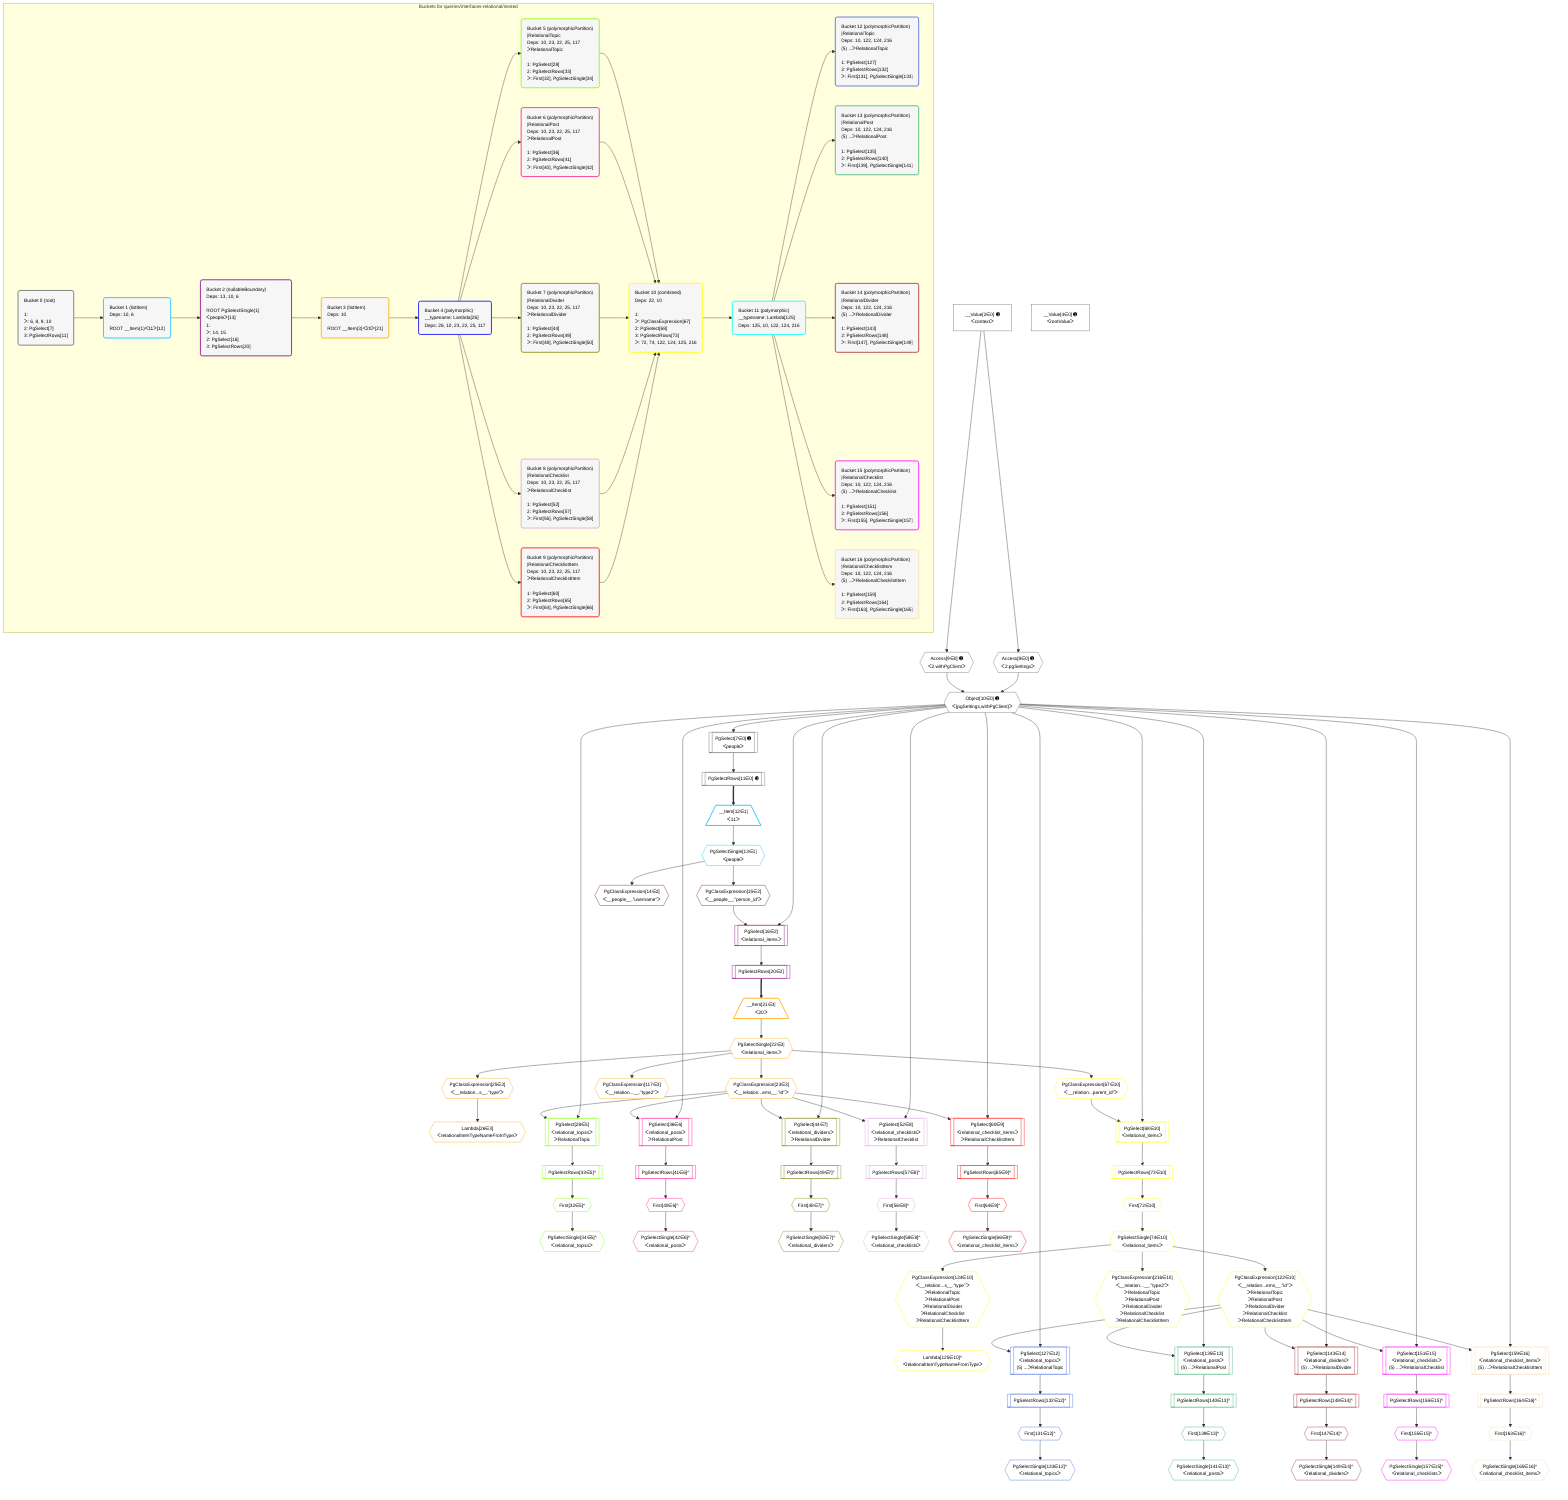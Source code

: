 %%{init: {'themeVariables': { 'fontSize': '12px'}}}%%
graph TD
    classDef path fill:#eee,stroke:#000,color:#000
    classDef plan fill:#fff,stroke-width:1px,color:#000
    classDef itemplan fill:#fff,stroke-width:2px,color:#000
    classDef unbatchedplan fill:#dff,stroke-width:1px,color:#000
    classDef sideeffectplan fill:#fcc,stroke-width:2px,color:#000
    classDef bucket fill:#f6f6f6,color:#000,stroke-width:2px,text-align:left

    subgraph "Buckets for queries/interfaces-relational/nested"
    Bucket0("Bucket 0 (root)<br /><br />1: <br />ᐳ: 6, 8, 9, 10<br />2: PgSelect[7]<br />3: PgSelectRows[11]"):::bucket
    Bucket1("Bucket 1 (listItem)<br />Deps: 10, 6<br /><br />ROOT __Item{1}ᐸ11ᐳ[12]"):::bucket
    Bucket2("Bucket 2 (nullableBoundary)<br />Deps: 13, 10, 6<br /><br />ROOT PgSelectSingle{1}ᐸpeopleᐳ[13]<br />1: <br />ᐳ: 14, 15<br />2: PgSelect[16]<br />3: PgSelectRows[20]"):::bucket
    Bucket3("Bucket 3 (listItem)<br />Deps: 10<br /><br />ROOT __Item{3}ᐸ20ᐳ[21]"):::bucket
    Bucket4("Bucket 4 (polymorphic)<br />__typename: Lambda[26]<br />Deps: 26, 10, 23, 22, 25, 117"):::bucket
    Bucket5("Bucket 5 (polymorphicPartition)<br />|RelationalTopic<br />Deps: 10, 23, 22, 25, 117<br />ᐳRelationalTopic<br /><br />1: PgSelect[28]<br />2: PgSelectRows[33]<br />ᐳ: First[32], PgSelectSingle[34]"):::bucket
    Bucket6("Bucket 6 (polymorphicPartition)<br />|RelationalPost<br />Deps: 10, 23, 22, 25, 117<br />ᐳRelationalPost<br /><br />1: PgSelect[36]<br />2: PgSelectRows[41]<br />ᐳ: First[40], PgSelectSingle[42]"):::bucket
    Bucket7("Bucket 7 (polymorphicPartition)<br />|RelationalDivider<br />Deps: 10, 23, 22, 25, 117<br />ᐳRelationalDivider<br /><br />1: PgSelect[44]<br />2: PgSelectRows[49]<br />ᐳ: First[48], PgSelectSingle[50]"):::bucket
    Bucket8("Bucket 8 (polymorphicPartition)<br />|RelationalChecklist<br />Deps: 10, 23, 22, 25, 117<br />ᐳRelationalChecklist<br /><br />1: PgSelect[52]<br />2: PgSelectRows[57]<br />ᐳ: First[56], PgSelectSingle[58]"):::bucket
    Bucket9("Bucket 9 (polymorphicPartition)<br />|RelationalChecklistItem<br />Deps: 10, 23, 22, 25, 117<br />ᐳRelationalChecklistItem<br /><br />1: PgSelect[60]<br />2: PgSelectRows[65]<br />ᐳ: First[64], PgSelectSingle[66]"):::bucket
    Bucket10("Bucket 10 (combined)<br />Deps: 22, 10<br /><br />1: <br />ᐳ: PgClassExpression[67]<br />2: PgSelect[68]<br />3: PgSelectRows[73]<br />ᐳ: 72, 74, 122, 124, 125, 216"):::bucket
    Bucket11("Bucket 11 (polymorphic)<br />__typename: Lambda[125]<br />Deps: 125, 10, 122, 124, 216"):::bucket
    Bucket12("Bucket 12 (polymorphicPartition)<br />|RelationalTopic<br />Deps: 10, 122, 124, 216<br />(5) ...ᐳRelationalTopic<br /><br />1: PgSelect[127]<br />2: PgSelectRows[132]<br />ᐳ: First[131], PgSelectSingle[133]"):::bucket
    Bucket13("Bucket 13 (polymorphicPartition)<br />|RelationalPost<br />Deps: 10, 122, 124, 216<br />(5) ...ᐳRelationalPost<br /><br />1: PgSelect[135]<br />2: PgSelectRows[140]<br />ᐳ: First[139], PgSelectSingle[141]"):::bucket
    Bucket14("Bucket 14 (polymorphicPartition)<br />|RelationalDivider<br />Deps: 10, 122, 124, 216<br />(5) ...ᐳRelationalDivider<br /><br />1: PgSelect[143]<br />2: PgSelectRows[148]<br />ᐳ: First[147], PgSelectSingle[149]"):::bucket
    Bucket15("Bucket 15 (polymorphicPartition)<br />|RelationalChecklist<br />Deps: 10, 122, 124, 216<br />(5) ...ᐳRelationalChecklist<br /><br />1: PgSelect[151]<br />2: PgSelectRows[156]<br />ᐳ: First[155], PgSelectSingle[157]"):::bucket
    Bucket16("Bucket 16 (polymorphicPartition)<br />|RelationalChecklistItem<br />Deps: 10, 122, 124, 216<br />(5) ...ᐳRelationalChecklistItem<br /><br />1: PgSelect[159]<br />2: PgSelectRows[164]<br />ᐳ: First[163], PgSelectSingle[165]"):::bucket
    end
    Bucket0 --> Bucket1
    Bucket1 --> Bucket2
    Bucket2 --> Bucket3
    Bucket3 --> Bucket4
    Bucket4 --> Bucket5 & Bucket6 & Bucket7 & Bucket8 & Bucket9
    Bucket5 --> Bucket10
    Bucket6 --> Bucket10
    Bucket7 --> Bucket10
    Bucket8 --> Bucket10
    Bucket9 --> Bucket10
    Bucket10 --> Bucket11
    Bucket11 --> Bucket12 & Bucket13 & Bucket14 & Bucket15 & Bucket16

    %% plan dependencies
    PgSelect7[["PgSelect[7∈0] ➊<br />ᐸpeopleᐳ"]]:::plan
    Object10{{"Object[10∈0] ➊<br />ᐸ{pgSettings,withPgClient}ᐳ"}}:::plan
    Object10 --> PgSelect7
    Access8{{"Access[8∈0] ➊<br />ᐸ2.pgSettingsᐳ"}}:::plan
    Access9{{"Access[9∈0] ➊<br />ᐸ2.withPgClientᐳ"}}:::plan
    Access8 & Access9 --> Object10
    __Value2["__Value[2∈0] ➊<br />ᐸcontextᐳ"]:::plan
    __Value2 --> Access8
    __Value2 --> Access9
    PgSelectRows11[["PgSelectRows[11∈0] ➊"]]:::plan
    PgSelect7 --> PgSelectRows11
    __Value4["__Value[4∈0] ➊<br />ᐸrootValueᐳ"]:::plan
    __Item12[/"__Item[12∈1]<br />ᐸ11ᐳ"\]:::itemplan
    PgSelectRows11 ==> __Item12
    PgSelectSingle13{{"PgSelectSingle[13∈1]<br />ᐸpeopleᐳ"}}:::plan
    __Item12 --> PgSelectSingle13
    PgSelect16[["PgSelect[16∈2]<br />ᐸrelational_itemsᐳ"]]:::plan
    PgClassExpression15{{"PgClassExpression[15∈2]<br />ᐸ__people__.”person_id”ᐳ"}}:::plan
    Object10 & PgClassExpression15 --> PgSelect16
    PgClassExpression14{{"PgClassExpression[14∈2]<br />ᐸ__people__.”username”ᐳ"}}:::plan
    PgSelectSingle13 --> PgClassExpression14
    PgSelectSingle13 --> PgClassExpression15
    PgSelectRows20[["PgSelectRows[20∈2]"]]:::plan
    PgSelect16 --> PgSelectRows20
    __Item21[/"__Item[21∈3]<br />ᐸ20ᐳ"\]:::itemplan
    PgSelectRows20 ==> __Item21
    PgSelectSingle22{{"PgSelectSingle[22∈3]<br />ᐸrelational_itemsᐳ"}}:::plan
    __Item21 --> PgSelectSingle22
    PgClassExpression23{{"PgClassExpression[23∈3]<br />ᐸ__relation...ems__.”id”ᐳ"}}:::plan
    PgSelectSingle22 --> PgClassExpression23
    PgClassExpression25{{"PgClassExpression[25∈3]<br />ᐸ__relation...s__.”type”ᐳ"}}:::plan
    PgSelectSingle22 --> PgClassExpression25
    Lambda26{{"Lambda[26∈3]<br />ᐸrelationalItemTypeNameFromTypeᐳ"}}:::plan
    PgClassExpression25 --> Lambda26
    PgClassExpression117{{"PgClassExpression[117∈3]<br />ᐸ__relation...__.”type2”ᐳ"}}:::plan
    PgSelectSingle22 --> PgClassExpression117
    PgSelect28[["PgSelect[28∈5]<br />ᐸrelational_topicsᐳ<br />ᐳRelationalTopic"]]:::plan
    Object10 & PgClassExpression23 --> PgSelect28
    First32{{"First[32∈5]^"}}:::plan
    PgSelectRows33[["PgSelectRows[33∈5]^"]]:::plan
    PgSelectRows33 --> First32
    PgSelect28 --> PgSelectRows33
    PgSelectSingle34{{"PgSelectSingle[34∈5]^<br />ᐸrelational_topicsᐳ"}}:::plan
    First32 --> PgSelectSingle34
    PgSelect36[["PgSelect[36∈6]<br />ᐸrelational_postsᐳ<br />ᐳRelationalPost"]]:::plan
    Object10 & PgClassExpression23 --> PgSelect36
    First40{{"First[40∈6]^"}}:::plan
    PgSelectRows41[["PgSelectRows[41∈6]^"]]:::plan
    PgSelectRows41 --> First40
    PgSelect36 --> PgSelectRows41
    PgSelectSingle42{{"PgSelectSingle[42∈6]^<br />ᐸrelational_postsᐳ"}}:::plan
    First40 --> PgSelectSingle42
    PgSelect44[["PgSelect[44∈7]<br />ᐸrelational_dividersᐳ<br />ᐳRelationalDivider"]]:::plan
    Object10 & PgClassExpression23 --> PgSelect44
    First48{{"First[48∈7]^"}}:::plan
    PgSelectRows49[["PgSelectRows[49∈7]^"]]:::plan
    PgSelectRows49 --> First48
    PgSelect44 --> PgSelectRows49
    PgSelectSingle50{{"PgSelectSingle[50∈7]^<br />ᐸrelational_dividersᐳ"}}:::plan
    First48 --> PgSelectSingle50
    PgSelect52[["PgSelect[52∈8]<br />ᐸrelational_checklistsᐳ<br />ᐳRelationalChecklist"]]:::plan
    Object10 & PgClassExpression23 --> PgSelect52
    First56{{"First[56∈8]^"}}:::plan
    PgSelectRows57[["PgSelectRows[57∈8]^"]]:::plan
    PgSelectRows57 --> First56
    PgSelect52 --> PgSelectRows57
    PgSelectSingle58{{"PgSelectSingle[58∈8]^<br />ᐸrelational_checklistsᐳ"}}:::plan
    First56 --> PgSelectSingle58
    PgSelect60[["PgSelect[60∈9]<br />ᐸrelational_checklist_itemsᐳ<br />ᐳRelationalChecklistItem"]]:::plan
    Object10 & PgClassExpression23 --> PgSelect60
    First64{{"First[64∈9]^"}}:::plan
    PgSelectRows65[["PgSelectRows[65∈9]^"]]:::plan
    PgSelectRows65 --> First64
    PgSelect60 --> PgSelectRows65
    PgSelectSingle66{{"PgSelectSingle[66∈9]^<br />ᐸrelational_checklist_itemsᐳ"}}:::plan
    First64 --> PgSelectSingle66
    PgSelect68[["PgSelect[68∈10]<br />ᐸrelational_itemsᐳ"]]:::plan
    PgClassExpression67{{"PgClassExpression[67∈10]<br />ᐸ__relation...parent_id”ᐳ"}}:::plan
    Object10 & PgClassExpression67 --> PgSelect68
    PgSelectSingle22 --> PgClassExpression67
    First72{{"First[72∈10]"}}:::plan
    PgSelectRows73[["PgSelectRows[73∈10]"]]:::plan
    PgSelectRows73 --> First72
    PgSelect68 --> PgSelectRows73
    PgSelectSingle74{{"PgSelectSingle[74∈10]<br />ᐸrelational_itemsᐳ"}}:::plan
    First72 --> PgSelectSingle74
    PgClassExpression122{{"PgClassExpression[122∈10]<br />ᐸ__relation...ems__.”id”ᐳ<br />ᐳRelationalTopic<br />ᐳRelationalPost<br />ᐳRelationalDivider<br />ᐳRelationalChecklist<br />ᐳRelationalChecklistItem"}}:::plan
    PgSelectSingle74 --> PgClassExpression122
    PgClassExpression124{{"PgClassExpression[124∈10]<br />ᐸ__relation...s__.”type”ᐳ<br />ᐳRelationalTopic<br />ᐳRelationalPost<br />ᐳRelationalDivider<br />ᐳRelationalChecklist<br />ᐳRelationalChecklistItem"}}:::plan
    PgSelectSingle74 --> PgClassExpression124
    Lambda125{{"Lambda[125∈10]^<br />ᐸrelationalItemTypeNameFromTypeᐳ"}}:::plan
    PgClassExpression124 --> Lambda125
    PgClassExpression216{{"PgClassExpression[216∈10]<br />ᐸ__relation...__.”type2”ᐳ<br />ᐳRelationalTopic<br />ᐳRelationalPost<br />ᐳRelationalDivider<br />ᐳRelationalChecklist<br />ᐳRelationalChecklistItem"}}:::plan
    PgSelectSingle74 --> PgClassExpression216
    PgSelect127[["PgSelect[127∈12]<br />ᐸrelational_topicsᐳ<br />(5) ...ᐳRelationalTopic"]]:::plan
    Object10 & PgClassExpression122 --> PgSelect127
    First131{{"First[131∈12]^"}}:::plan
    PgSelectRows132[["PgSelectRows[132∈12]^"]]:::plan
    PgSelectRows132 --> First131
    PgSelect127 --> PgSelectRows132
    PgSelectSingle133{{"PgSelectSingle[133∈12]^<br />ᐸrelational_topicsᐳ"}}:::plan
    First131 --> PgSelectSingle133
    PgSelect135[["PgSelect[135∈13]<br />ᐸrelational_postsᐳ<br />(5) ...ᐳRelationalPost"]]:::plan
    Object10 & PgClassExpression122 --> PgSelect135
    First139{{"First[139∈13]^"}}:::plan
    PgSelectRows140[["PgSelectRows[140∈13]^"]]:::plan
    PgSelectRows140 --> First139
    PgSelect135 --> PgSelectRows140
    PgSelectSingle141{{"PgSelectSingle[141∈13]^<br />ᐸrelational_postsᐳ"}}:::plan
    First139 --> PgSelectSingle141
    PgSelect143[["PgSelect[143∈14]<br />ᐸrelational_dividersᐳ<br />(5) ...ᐳRelationalDivider"]]:::plan
    Object10 & PgClassExpression122 --> PgSelect143
    First147{{"First[147∈14]^"}}:::plan
    PgSelectRows148[["PgSelectRows[148∈14]^"]]:::plan
    PgSelectRows148 --> First147
    PgSelect143 --> PgSelectRows148
    PgSelectSingle149{{"PgSelectSingle[149∈14]^<br />ᐸrelational_dividersᐳ"}}:::plan
    First147 --> PgSelectSingle149
    PgSelect151[["PgSelect[151∈15]<br />ᐸrelational_checklistsᐳ<br />(5) ...ᐳRelationalChecklist"]]:::plan
    Object10 & PgClassExpression122 --> PgSelect151
    First155{{"First[155∈15]^"}}:::plan
    PgSelectRows156[["PgSelectRows[156∈15]^"]]:::plan
    PgSelectRows156 --> First155
    PgSelect151 --> PgSelectRows156
    PgSelectSingle157{{"PgSelectSingle[157∈15]^<br />ᐸrelational_checklistsᐳ"}}:::plan
    First155 --> PgSelectSingle157
    PgSelect159[["PgSelect[159∈16]<br />ᐸrelational_checklist_itemsᐳ<br />(5) ...ᐳRelationalChecklistItem"]]:::plan
    Object10 & PgClassExpression122 --> PgSelect159
    First163{{"First[163∈16]^"}}:::plan
    PgSelectRows164[["PgSelectRows[164∈16]^"]]:::plan
    PgSelectRows164 --> First163
    PgSelect159 --> PgSelectRows164
    PgSelectSingle165{{"PgSelectSingle[165∈16]^<br />ᐸrelational_checklist_itemsᐳ"}}:::plan
    First163 --> PgSelectSingle165

    %% define steps
    classDef bucket0 stroke:#696969
    class Bucket0,__Value2,__Value4,PgSelect7,Access8,Access9,Object10,PgSelectRows11 bucket0
    classDef bucket1 stroke:#00bfff
    class Bucket1,__Item12,PgSelectSingle13 bucket1
    classDef bucket2 stroke:#7f007f
    class Bucket2,PgClassExpression14,PgClassExpression15,PgSelect16,PgSelectRows20 bucket2
    classDef bucket3 stroke:#ffa500
    class Bucket3,__Item21,PgSelectSingle22,PgClassExpression23,PgClassExpression25,Lambda26,PgClassExpression117 bucket3
    classDef bucket4 stroke:#0000ff
    class Bucket4 bucket4
    classDef bucket5 stroke:#7fff00
    class Bucket5,PgSelect28,First32,PgSelectRows33,PgSelectSingle34 bucket5
    classDef bucket6 stroke:#ff1493
    class Bucket6,PgSelect36,First40,PgSelectRows41,PgSelectSingle42 bucket6
    classDef bucket7 stroke:#808000
    class Bucket7,PgSelect44,First48,PgSelectRows49,PgSelectSingle50 bucket7
    classDef bucket8 stroke:#dda0dd
    class Bucket8,PgSelect52,First56,PgSelectRows57,PgSelectSingle58 bucket8
    classDef bucket9 stroke:#ff0000
    class Bucket9,PgSelect60,First64,PgSelectRows65,PgSelectSingle66 bucket9
    classDef bucket10 stroke:#ffff00
    class Bucket10,PgClassExpression67,PgSelect68,First72,PgSelectRows73,PgSelectSingle74,PgClassExpression122,PgClassExpression124,Lambda125,PgClassExpression216 bucket10
    classDef bucket11 stroke:#00ffff
    class Bucket11 bucket11
    classDef bucket12 stroke:#4169e1
    class Bucket12,PgSelect127,First131,PgSelectRows132,PgSelectSingle133 bucket12
    classDef bucket13 stroke:#3cb371
    class Bucket13,PgSelect135,First139,PgSelectRows140,PgSelectSingle141 bucket13
    classDef bucket14 stroke:#a52a2a
    class Bucket14,PgSelect143,First147,PgSelectRows148,PgSelectSingle149 bucket14
    classDef bucket15 stroke:#ff00ff
    class Bucket15,PgSelect151,First155,PgSelectRows156,PgSelectSingle157 bucket15
    classDef bucket16 stroke:#f5deb3
    class Bucket16,PgSelect159,First163,PgSelectRows164,PgSelectSingle165 bucket16